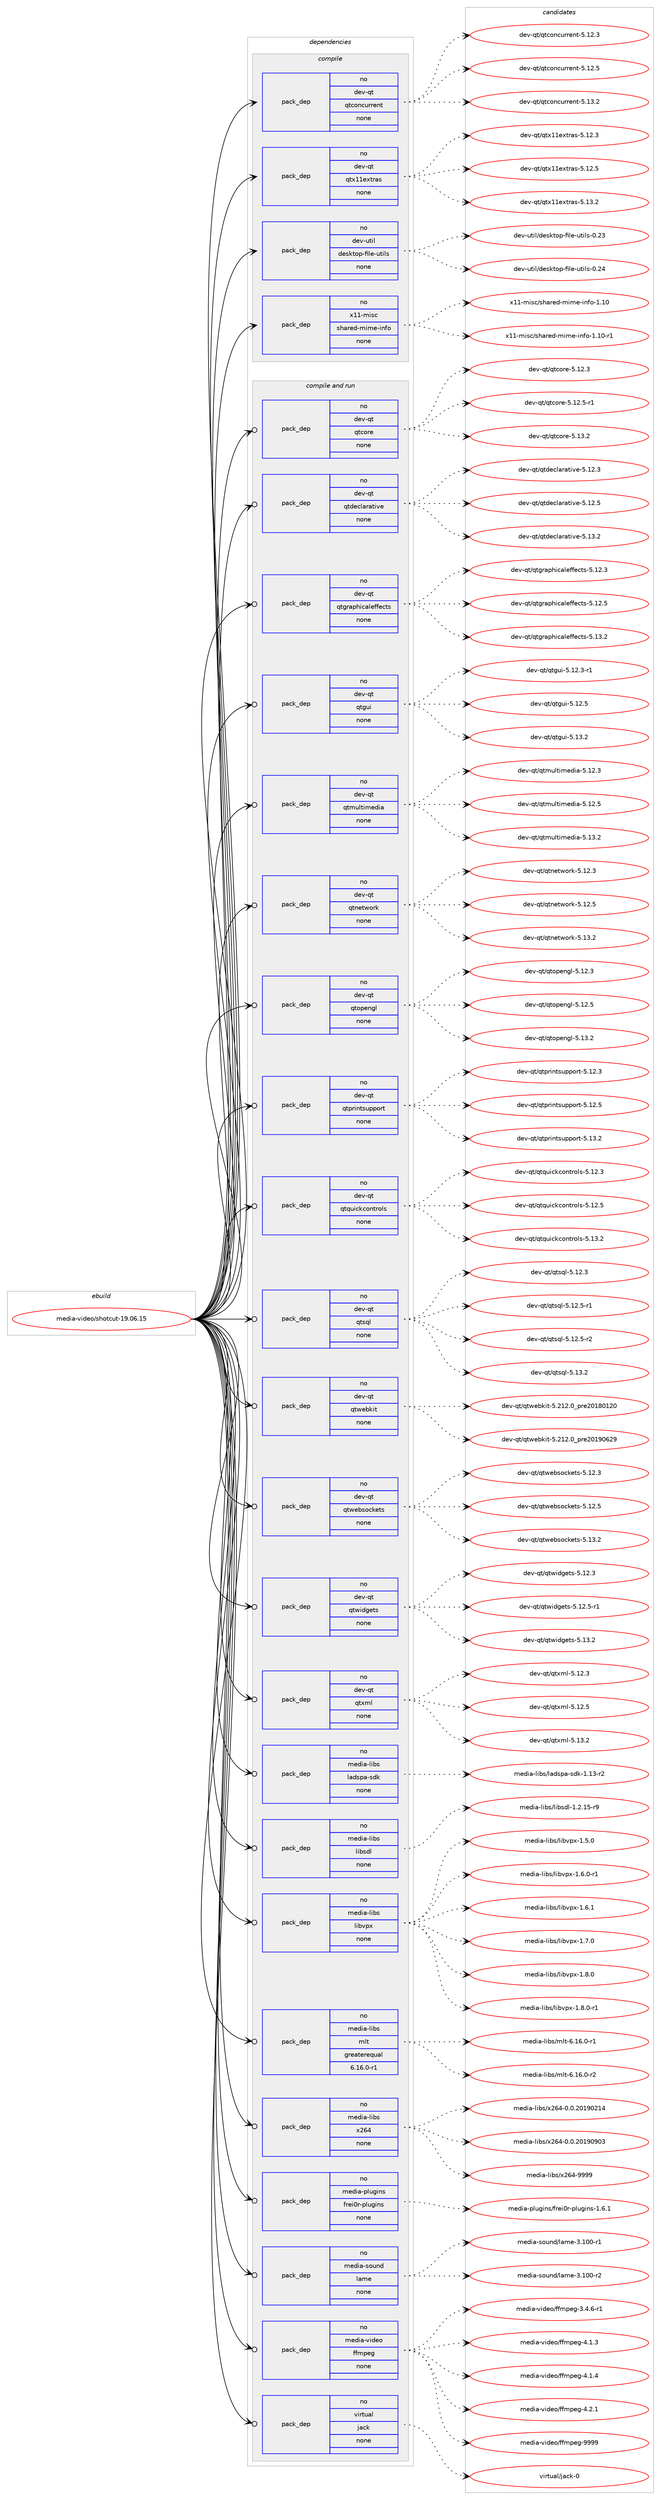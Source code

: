 digraph prolog {

# *************
# Graph options
# *************

newrank=true;
concentrate=true;
compound=true;
graph [rankdir=LR,fontname=Helvetica,fontsize=10,ranksep=1.5];#, ranksep=2.5, nodesep=0.2];
edge  [arrowhead=vee];
node  [fontname=Helvetica,fontsize=10];

# **********
# The ebuild
# **********

subgraph cluster_leftcol {
color=gray;
rank=same;
label=<<i>ebuild</i>>;
id [label="media-video/shotcut-19.06.15", color=red, width=4, href="../media-video/shotcut-19.06.15.svg"];
}

# ****************
# The dependencies
# ****************

subgraph cluster_midcol {
color=gray;
label=<<i>dependencies</i>>;
subgraph cluster_compile {
fillcolor="#eeeeee";
style=filled;
label=<<i>compile</i>>;
subgraph pack598779 {
dependency809949 [label=<<TABLE BORDER="0" CELLBORDER="1" CELLSPACING="0" CELLPADDING="4" WIDTH="220"><TR><TD ROWSPAN="6" CELLPADDING="30">pack_dep</TD></TR><TR><TD WIDTH="110">no</TD></TR><TR><TD>dev-qt</TD></TR><TR><TD>qtconcurrent</TD></TR><TR><TD>none</TD></TR><TR><TD></TD></TR></TABLE>>, shape=none, color=blue];
}
id:e -> dependency809949:w [weight=20,style="solid",arrowhead="vee"];
subgraph pack598780 {
dependency809950 [label=<<TABLE BORDER="0" CELLBORDER="1" CELLSPACING="0" CELLPADDING="4" WIDTH="220"><TR><TD ROWSPAN="6" CELLPADDING="30">pack_dep</TD></TR><TR><TD WIDTH="110">no</TD></TR><TR><TD>dev-qt</TD></TR><TR><TD>qtx11extras</TD></TR><TR><TD>none</TD></TR><TR><TD></TD></TR></TABLE>>, shape=none, color=blue];
}
id:e -> dependency809950:w [weight=20,style="solid",arrowhead="vee"];
subgraph pack598781 {
dependency809951 [label=<<TABLE BORDER="0" CELLBORDER="1" CELLSPACING="0" CELLPADDING="4" WIDTH="220"><TR><TD ROWSPAN="6" CELLPADDING="30">pack_dep</TD></TR><TR><TD WIDTH="110">no</TD></TR><TR><TD>dev-util</TD></TR><TR><TD>desktop-file-utils</TD></TR><TR><TD>none</TD></TR><TR><TD></TD></TR></TABLE>>, shape=none, color=blue];
}
id:e -> dependency809951:w [weight=20,style="solid",arrowhead="vee"];
subgraph pack598782 {
dependency809952 [label=<<TABLE BORDER="0" CELLBORDER="1" CELLSPACING="0" CELLPADDING="4" WIDTH="220"><TR><TD ROWSPAN="6" CELLPADDING="30">pack_dep</TD></TR><TR><TD WIDTH="110">no</TD></TR><TR><TD>x11-misc</TD></TR><TR><TD>shared-mime-info</TD></TR><TR><TD>none</TD></TR><TR><TD></TD></TR></TABLE>>, shape=none, color=blue];
}
id:e -> dependency809952:w [weight=20,style="solid",arrowhead="vee"];
}
subgraph cluster_compileandrun {
fillcolor="#eeeeee";
style=filled;
label=<<i>compile and run</i>>;
subgraph pack598783 {
dependency809953 [label=<<TABLE BORDER="0" CELLBORDER="1" CELLSPACING="0" CELLPADDING="4" WIDTH="220"><TR><TD ROWSPAN="6" CELLPADDING="30">pack_dep</TD></TR><TR><TD WIDTH="110">no</TD></TR><TR><TD>dev-qt</TD></TR><TR><TD>qtcore</TD></TR><TR><TD>none</TD></TR><TR><TD></TD></TR></TABLE>>, shape=none, color=blue];
}
id:e -> dependency809953:w [weight=20,style="solid",arrowhead="odotvee"];
subgraph pack598784 {
dependency809954 [label=<<TABLE BORDER="0" CELLBORDER="1" CELLSPACING="0" CELLPADDING="4" WIDTH="220"><TR><TD ROWSPAN="6" CELLPADDING="30">pack_dep</TD></TR><TR><TD WIDTH="110">no</TD></TR><TR><TD>dev-qt</TD></TR><TR><TD>qtdeclarative</TD></TR><TR><TD>none</TD></TR><TR><TD></TD></TR></TABLE>>, shape=none, color=blue];
}
id:e -> dependency809954:w [weight=20,style="solid",arrowhead="odotvee"];
subgraph pack598785 {
dependency809955 [label=<<TABLE BORDER="0" CELLBORDER="1" CELLSPACING="0" CELLPADDING="4" WIDTH="220"><TR><TD ROWSPAN="6" CELLPADDING="30">pack_dep</TD></TR><TR><TD WIDTH="110">no</TD></TR><TR><TD>dev-qt</TD></TR><TR><TD>qtgraphicaleffects</TD></TR><TR><TD>none</TD></TR><TR><TD></TD></TR></TABLE>>, shape=none, color=blue];
}
id:e -> dependency809955:w [weight=20,style="solid",arrowhead="odotvee"];
subgraph pack598786 {
dependency809956 [label=<<TABLE BORDER="0" CELLBORDER="1" CELLSPACING="0" CELLPADDING="4" WIDTH="220"><TR><TD ROWSPAN="6" CELLPADDING="30">pack_dep</TD></TR><TR><TD WIDTH="110">no</TD></TR><TR><TD>dev-qt</TD></TR><TR><TD>qtgui</TD></TR><TR><TD>none</TD></TR><TR><TD></TD></TR></TABLE>>, shape=none, color=blue];
}
id:e -> dependency809956:w [weight=20,style="solid",arrowhead="odotvee"];
subgraph pack598787 {
dependency809957 [label=<<TABLE BORDER="0" CELLBORDER="1" CELLSPACING="0" CELLPADDING="4" WIDTH="220"><TR><TD ROWSPAN="6" CELLPADDING="30">pack_dep</TD></TR><TR><TD WIDTH="110">no</TD></TR><TR><TD>dev-qt</TD></TR><TR><TD>qtmultimedia</TD></TR><TR><TD>none</TD></TR><TR><TD></TD></TR></TABLE>>, shape=none, color=blue];
}
id:e -> dependency809957:w [weight=20,style="solid",arrowhead="odotvee"];
subgraph pack598788 {
dependency809958 [label=<<TABLE BORDER="0" CELLBORDER="1" CELLSPACING="0" CELLPADDING="4" WIDTH="220"><TR><TD ROWSPAN="6" CELLPADDING="30">pack_dep</TD></TR><TR><TD WIDTH="110">no</TD></TR><TR><TD>dev-qt</TD></TR><TR><TD>qtnetwork</TD></TR><TR><TD>none</TD></TR><TR><TD></TD></TR></TABLE>>, shape=none, color=blue];
}
id:e -> dependency809958:w [weight=20,style="solid",arrowhead="odotvee"];
subgraph pack598789 {
dependency809959 [label=<<TABLE BORDER="0" CELLBORDER="1" CELLSPACING="0" CELLPADDING="4" WIDTH="220"><TR><TD ROWSPAN="6" CELLPADDING="30">pack_dep</TD></TR><TR><TD WIDTH="110">no</TD></TR><TR><TD>dev-qt</TD></TR><TR><TD>qtopengl</TD></TR><TR><TD>none</TD></TR><TR><TD></TD></TR></TABLE>>, shape=none, color=blue];
}
id:e -> dependency809959:w [weight=20,style="solid",arrowhead="odotvee"];
subgraph pack598790 {
dependency809960 [label=<<TABLE BORDER="0" CELLBORDER="1" CELLSPACING="0" CELLPADDING="4" WIDTH="220"><TR><TD ROWSPAN="6" CELLPADDING="30">pack_dep</TD></TR><TR><TD WIDTH="110">no</TD></TR><TR><TD>dev-qt</TD></TR><TR><TD>qtprintsupport</TD></TR><TR><TD>none</TD></TR><TR><TD></TD></TR></TABLE>>, shape=none, color=blue];
}
id:e -> dependency809960:w [weight=20,style="solid",arrowhead="odotvee"];
subgraph pack598791 {
dependency809961 [label=<<TABLE BORDER="0" CELLBORDER="1" CELLSPACING="0" CELLPADDING="4" WIDTH="220"><TR><TD ROWSPAN="6" CELLPADDING="30">pack_dep</TD></TR><TR><TD WIDTH="110">no</TD></TR><TR><TD>dev-qt</TD></TR><TR><TD>qtquickcontrols</TD></TR><TR><TD>none</TD></TR><TR><TD></TD></TR></TABLE>>, shape=none, color=blue];
}
id:e -> dependency809961:w [weight=20,style="solid",arrowhead="odotvee"];
subgraph pack598792 {
dependency809962 [label=<<TABLE BORDER="0" CELLBORDER="1" CELLSPACING="0" CELLPADDING="4" WIDTH="220"><TR><TD ROWSPAN="6" CELLPADDING="30">pack_dep</TD></TR><TR><TD WIDTH="110">no</TD></TR><TR><TD>dev-qt</TD></TR><TR><TD>qtsql</TD></TR><TR><TD>none</TD></TR><TR><TD></TD></TR></TABLE>>, shape=none, color=blue];
}
id:e -> dependency809962:w [weight=20,style="solid",arrowhead="odotvee"];
subgraph pack598793 {
dependency809963 [label=<<TABLE BORDER="0" CELLBORDER="1" CELLSPACING="0" CELLPADDING="4" WIDTH="220"><TR><TD ROWSPAN="6" CELLPADDING="30">pack_dep</TD></TR><TR><TD WIDTH="110">no</TD></TR><TR><TD>dev-qt</TD></TR><TR><TD>qtwebkit</TD></TR><TR><TD>none</TD></TR><TR><TD></TD></TR></TABLE>>, shape=none, color=blue];
}
id:e -> dependency809963:w [weight=20,style="solid",arrowhead="odotvee"];
subgraph pack598794 {
dependency809964 [label=<<TABLE BORDER="0" CELLBORDER="1" CELLSPACING="0" CELLPADDING="4" WIDTH="220"><TR><TD ROWSPAN="6" CELLPADDING="30">pack_dep</TD></TR><TR><TD WIDTH="110">no</TD></TR><TR><TD>dev-qt</TD></TR><TR><TD>qtwebsockets</TD></TR><TR><TD>none</TD></TR><TR><TD></TD></TR></TABLE>>, shape=none, color=blue];
}
id:e -> dependency809964:w [weight=20,style="solid",arrowhead="odotvee"];
subgraph pack598795 {
dependency809965 [label=<<TABLE BORDER="0" CELLBORDER="1" CELLSPACING="0" CELLPADDING="4" WIDTH="220"><TR><TD ROWSPAN="6" CELLPADDING="30">pack_dep</TD></TR><TR><TD WIDTH="110">no</TD></TR><TR><TD>dev-qt</TD></TR><TR><TD>qtwidgets</TD></TR><TR><TD>none</TD></TR><TR><TD></TD></TR></TABLE>>, shape=none, color=blue];
}
id:e -> dependency809965:w [weight=20,style="solid",arrowhead="odotvee"];
subgraph pack598796 {
dependency809966 [label=<<TABLE BORDER="0" CELLBORDER="1" CELLSPACING="0" CELLPADDING="4" WIDTH="220"><TR><TD ROWSPAN="6" CELLPADDING="30">pack_dep</TD></TR><TR><TD WIDTH="110">no</TD></TR><TR><TD>dev-qt</TD></TR><TR><TD>qtxml</TD></TR><TR><TD>none</TD></TR><TR><TD></TD></TR></TABLE>>, shape=none, color=blue];
}
id:e -> dependency809966:w [weight=20,style="solid",arrowhead="odotvee"];
subgraph pack598797 {
dependency809967 [label=<<TABLE BORDER="0" CELLBORDER="1" CELLSPACING="0" CELLPADDING="4" WIDTH="220"><TR><TD ROWSPAN="6" CELLPADDING="30">pack_dep</TD></TR><TR><TD WIDTH="110">no</TD></TR><TR><TD>media-libs</TD></TR><TR><TD>ladspa-sdk</TD></TR><TR><TD>none</TD></TR><TR><TD></TD></TR></TABLE>>, shape=none, color=blue];
}
id:e -> dependency809967:w [weight=20,style="solid",arrowhead="odotvee"];
subgraph pack598798 {
dependency809968 [label=<<TABLE BORDER="0" CELLBORDER="1" CELLSPACING="0" CELLPADDING="4" WIDTH="220"><TR><TD ROWSPAN="6" CELLPADDING="30">pack_dep</TD></TR><TR><TD WIDTH="110">no</TD></TR><TR><TD>media-libs</TD></TR><TR><TD>libsdl</TD></TR><TR><TD>none</TD></TR><TR><TD></TD></TR></TABLE>>, shape=none, color=blue];
}
id:e -> dependency809968:w [weight=20,style="solid",arrowhead="odotvee"];
subgraph pack598799 {
dependency809969 [label=<<TABLE BORDER="0" CELLBORDER="1" CELLSPACING="0" CELLPADDING="4" WIDTH="220"><TR><TD ROWSPAN="6" CELLPADDING="30">pack_dep</TD></TR><TR><TD WIDTH="110">no</TD></TR><TR><TD>media-libs</TD></TR><TR><TD>libvpx</TD></TR><TR><TD>none</TD></TR><TR><TD></TD></TR></TABLE>>, shape=none, color=blue];
}
id:e -> dependency809969:w [weight=20,style="solid",arrowhead="odotvee"];
subgraph pack598800 {
dependency809970 [label=<<TABLE BORDER="0" CELLBORDER="1" CELLSPACING="0" CELLPADDING="4" WIDTH="220"><TR><TD ROWSPAN="6" CELLPADDING="30">pack_dep</TD></TR><TR><TD WIDTH="110">no</TD></TR><TR><TD>media-libs</TD></TR><TR><TD>mlt</TD></TR><TR><TD>greaterequal</TD></TR><TR><TD>6.16.0-r1</TD></TR></TABLE>>, shape=none, color=blue];
}
id:e -> dependency809970:w [weight=20,style="solid",arrowhead="odotvee"];
subgraph pack598801 {
dependency809971 [label=<<TABLE BORDER="0" CELLBORDER="1" CELLSPACING="0" CELLPADDING="4" WIDTH="220"><TR><TD ROWSPAN="6" CELLPADDING="30">pack_dep</TD></TR><TR><TD WIDTH="110">no</TD></TR><TR><TD>media-libs</TD></TR><TR><TD>x264</TD></TR><TR><TD>none</TD></TR><TR><TD></TD></TR></TABLE>>, shape=none, color=blue];
}
id:e -> dependency809971:w [weight=20,style="solid",arrowhead="odotvee"];
subgraph pack598802 {
dependency809972 [label=<<TABLE BORDER="0" CELLBORDER="1" CELLSPACING="0" CELLPADDING="4" WIDTH="220"><TR><TD ROWSPAN="6" CELLPADDING="30">pack_dep</TD></TR><TR><TD WIDTH="110">no</TD></TR><TR><TD>media-plugins</TD></TR><TR><TD>frei0r-plugins</TD></TR><TR><TD>none</TD></TR><TR><TD></TD></TR></TABLE>>, shape=none, color=blue];
}
id:e -> dependency809972:w [weight=20,style="solid",arrowhead="odotvee"];
subgraph pack598803 {
dependency809973 [label=<<TABLE BORDER="0" CELLBORDER="1" CELLSPACING="0" CELLPADDING="4" WIDTH="220"><TR><TD ROWSPAN="6" CELLPADDING="30">pack_dep</TD></TR><TR><TD WIDTH="110">no</TD></TR><TR><TD>media-sound</TD></TR><TR><TD>lame</TD></TR><TR><TD>none</TD></TR><TR><TD></TD></TR></TABLE>>, shape=none, color=blue];
}
id:e -> dependency809973:w [weight=20,style="solid",arrowhead="odotvee"];
subgraph pack598804 {
dependency809974 [label=<<TABLE BORDER="0" CELLBORDER="1" CELLSPACING="0" CELLPADDING="4" WIDTH="220"><TR><TD ROWSPAN="6" CELLPADDING="30">pack_dep</TD></TR><TR><TD WIDTH="110">no</TD></TR><TR><TD>media-video</TD></TR><TR><TD>ffmpeg</TD></TR><TR><TD>none</TD></TR><TR><TD></TD></TR></TABLE>>, shape=none, color=blue];
}
id:e -> dependency809974:w [weight=20,style="solid",arrowhead="odotvee"];
subgraph pack598805 {
dependency809975 [label=<<TABLE BORDER="0" CELLBORDER="1" CELLSPACING="0" CELLPADDING="4" WIDTH="220"><TR><TD ROWSPAN="6" CELLPADDING="30">pack_dep</TD></TR><TR><TD WIDTH="110">no</TD></TR><TR><TD>virtual</TD></TR><TR><TD>jack</TD></TR><TR><TD>none</TD></TR><TR><TD></TD></TR></TABLE>>, shape=none, color=blue];
}
id:e -> dependency809975:w [weight=20,style="solid",arrowhead="odotvee"];
}
subgraph cluster_run {
fillcolor="#eeeeee";
style=filled;
label=<<i>run</i>>;
}
}

# **************
# The candidates
# **************

subgraph cluster_choices {
rank=same;
color=gray;
label=<<i>candidates</i>>;

subgraph choice598779 {
color=black;
nodesep=1;
choice1001011184511311647113116991111109911711411410111011645534649504651 [label="dev-qt/qtconcurrent-5.12.3", color=red, width=4,href="../dev-qt/qtconcurrent-5.12.3.svg"];
choice1001011184511311647113116991111109911711411410111011645534649504653 [label="dev-qt/qtconcurrent-5.12.5", color=red, width=4,href="../dev-qt/qtconcurrent-5.12.5.svg"];
choice1001011184511311647113116991111109911711411410111011645534649514650 [label="dev-qt/qtconcurrent-5.13.2", color=red, width=4,href="../dev-qt/qtconcurrent-5.13.2.svg"];
dependency809949:e -> choice1001011184511311647113116991111109911711411410111011645534649504651:w [style=dotted,weight="100"];
dependency809949:e -> choice1001011184511311647113116991111109911711411410111011645534649504653:w [style=dotted,weight="100"];
dependency809949:e -> choice1001011184511311647113116991111109911711411410111011645534649514650:w [style=dotted,weight="100"];
}
subgraph choice598780 {
color=black;
nodesep=1;
choice100101118451131164711311612049491011201161149711545534649504651 [label="dev-qt/qtx11extras-5.12.3", color=red, width=4,href="../dev-qt/qtx11extras-5.12.3.svg"];
choice100101118451131164711311612049491011201161149711545534649504653 [label="dev-qt/qtx11extras-5.12.5", color=red, width=4,href="../dev-qt/qtx11extras-5.12.5.svg"];
choice100101118451131164711311612049491011201161149711545534649514650 [label="dev-qt/qtx11extras-5.13.2", color=red, width=4,href="../dev-qt/qtx11extras-5.13.2.svg"];
dependency809950:e -> choice100101118451131164711311612049491011201161149711545534649504651:w [style=dotted,weight="100"];
dependency809950:e -> choice100101118451131164711311612049491011201161149711545534649504653:w [style=dotted,weight="100"];
dependency809950:e -> choice100101118451131164711311612049491011201161149711545534649514650:w [style=dotted,weight="100"];
}
subgraph choice598781 {
color=black;
nodesep=1;
choice100101118451171161051084710010111510711611111245102105108101451171161051081154548465051 [label="dev-util/desktop-file-utils-0.23", color=red, width=4,href="../dev-util/desktop-file-utils-0.23.svg"];
choice100101118451171161051084710010111510711611111245102105108101451171161051081154548465052 [label="dev-util/desktop-file-utils-0.24", color=red, width=4,href="../dev-util/desktop-file-utils-0.24.svg"];
dependency809951:e -> choice100101118451171161051084710010111510711611111245102105108101451171161051081154548465051:w [style=dotted,weight="100"];
dependency809951:e -> choice100101118451171161051084710010111510711611111245102105108101451171161051081154548465052:w [style=dotted,weight="100"];
}
subgraph choice598782 {
color=black;
nodesep=1;
choice12049494510910511599471151049711410110045109105109101451051101021114549464948 [label="x11-misc/shared-mime-info-1.10", color=red, width=4,href="../x11-misc/shared-mime-info-1.10.svg"];
choice120494945109105115994711510497114101100451091051091014510511010211145494649484511449 [label="x11-misc/shared-mime-info-1.10-r1", color=red, width=4,href="../x11-misc/shared-mime-info-1.10-r1.svg"];
dependency809952:e -> choice12049494510910511599471151049711410110045109105109101451051101021114549464948:w [style=dotted,weight="100"];
dependency809952:e -> choice120494945109105115994711510497114101100451091051091014510511010211145494649484511449:w [style=dotted,weight="100"];
}
subgraph choice598783 {
color=black;
nodesep=1;
choice10010111845113116471131169911111410145534649504651 [label="dev-qt/qtcore-5.12.3", color=red, width=4,href="../dev-qt/qtcore-5.12.3.svg"];
choice100101118451131164711311699111114101455346495046534511449 [label="dev-qt/qtcore-5.12.5-r1", color=red, width=4,href="../dev-qt/qtcore-5.12.5-r1.svg"];
choice10010111845113116471131169911111410145534649514650 [label="dev-qt/qtcore-5.13.2", color=red, width=4,href="../dev-qt/qtcore-5.13.2.svg"];
dependency809953:e -> choice10010111845113116471131169911111410145534649504651:w [style=dotted,weight="100"];
dependency809953:e -> choice100101118451131164711311699111114101455346495046534511449:w [style=dotted,weight="100"];
dependency809953:e -> choice10010111845113116471131169911111410145534649514650:w [style=dotted,weight="100"];
}
subgraph choice598784 {
color=black;
nodesep=1;
choice100101118451131164711311610010199108971149711610511810145534649504651 [label="dev-qt/qtdeclarative-5.12.3", color=red, width=4,href="../dev-qt/qtdeclarative-5.12.3.svg"];
choice100101118451131164711311610010199108971149711610511810145534649504653 [label="dev-qt/qtdeclarative-5.12.5", color=red, width=4,href="../dev-qt/qtdeclarative-5.12.5.svg"];
choice100101118451131164711311610010199108971149711610511810145534649514650 [label="dev-qt/qtdeclarative-5.13.2", color=red, width=4,href="../dev-qt/qtdeclarative-5.13.2.svg"];
dependency809954:e -> choice100101118451131164711311610010199108971149711610511810145534649504651:w [style=dotted,weight="100"];
dependency809954:e -> choice100101118451131164711311610010199108971149711610511810145534649504653:w [style=dotted,weight="100"];
dependency809954:e -> choice100101118451131164711311610010199108971149711610511810145534649514650:w [style=dotted,weight="100"];
}
subgraph choice598785 {
color=black;
nodesep=1;
choice10010111845113116471131161031149711210410599971081011021021019911611545534649504651 [label="dev-qt/qtgraphicaleffects-5.12.3", color=red, width=4,href="../dev-qt/qtgraphicaleffects-5.12.3.svg"];
choice10010111845113116471131161031149711210410599971081011021021019911611545534649504653 [label="dev-qt/qtgraphicaleffects-5.12.5", color=red, width=4,href="../dev-qt/qtgraphicaleffects-5.12.5.svg"];
choice10010111845113116471131161031149711210410599971081011021021019911611545534649514650 [label="dev-qt/qtgraphicaleffects-5.13.2", color=red, width=4,href="../dev-qt/qtgraphicaleffects-5.13.2.svg"];
dependency809955:e -> choice10010111845113116471131161031149711210410599971081011021021019911611545534649504651:w [style=dotted,weight="100"];
dependency809955:e -> choice10010111845113116471131161031149711210410599971081011021021019911611545534649504653:w [style=dotted,weight="100"];
dependency809955:e -> choice10010111845113116471131161031149711210410599971081011021021019911611545534649514650:w [style=dotted,weight="100"];
}
subgraph choice598786 {
color=black;
nodesep=1;
choice1001011184511311647113116103117105455346495046514511449 [label="dev-qt/qtgui-5.12.3-r1", color=red, width=4,href="../dev-qt/qtgui-5.12.3-r1.svg"];
choice100101118451131164711311610311710545534649504653 [label="dev-qt/qtgui-5.12.5", color=red, width=4,href="../dev-qt/qtgui-5.12.5.svg"];
choice100101118451131164711311610311710545534649514650 [label="dev-qt/qtgui-5.13.2", color=red, width=4,href="../dev-qt/qtgui-5.13.2.svg"];
dependency809956:e -> choice1001011184511311647113116103117105455346495046514511449:w [style=dotted,weight="100"];
dependency809956:e -> choice100101118451131164711311610311710545534649504653:w [style=dotted,weight="100"];
dependency809956:e -> choice100101118451131164711311610311710545534649514650:w [style=dotted,weight="100"];
}
subgraph choice598787 {
color=black;
nodesep=1;
choice10010111845113116471131161091171081161051091011001059745534649504651 [label="dev-qt/qtmultimedia-5.12.3", color=red, width=4,href="../dev-qt/qtmultimedia-5.12.3.svg"];
choice10010111845113116471131161091171081161051091011001059745534649504653 [label="dev-qt/qtmultimedia-5.12.5", color=red, width=4,href="../dev-qt/qtmultimedia-5.12.5.svg"];
choice10010111845113116471131161091171081161051091011001059745534649514650 [label="dev-qt/qtmultimedia-5.13.2", color=red, width=4,href="../dev-qt/qtmultimedia-5.13.2.svg"];
dependency809957:e -> choice10010111845113116471131161091171081161051091011001059745534649504651:w [style=dotted,weight="100"];
dependency809957:e -> choice10010111845113116471131161091171081161051091011001059745534649504653:w [style=dotted,weight="100"];
dependency809957:e -> choice10010111845113116471131161091171081161051091011001059745534649514650:w [style=dotted,weight="100"];
}
subgraph choice598788 {
color=black;
nodesep=1;
choice100101118451131164711311611010111611911111410745534649504651 [label="dev-qt/qtnetwork-5.12.3", color=red, width=4,href="../dev-qt/qtnetwork-5.12.3.svg"];
choice100101118451131164711311611010111611911111410745534649504653 [label="dev-qt/qtnetwork-5.12.5", color=red, width=4,href="../dev-qt/qtnetwork-5.12.5.svg"];
choice100101118451131164711311611010111611911111410745534649514650 [label="dev-qt/qtnetwork-5.13.2", color=red, width=4,href="../dev-qt/qtnetwork-5.13.2.svg"];
dependency809958:e -> choice100101118451131164711311611010111611911111410745534649504651:w [style=dotted,weight="100"];
dependency809958:e -> choice100101118451131164711311611010111611911111410745534649504653:w [style=dotted,weight="100"];
dependency809958:e -> choice100101118451131164711311611010111611911111410745534649514650:w [style=dotted,weight="100"];
}
subgraph choice598789 {
color=black;
nodesep=1;
choice100101118451131164711311611111210111010310845534649504651 [label="dev-qt/qtopengl-5.12.3", color=red, width=4,href="../dev-qt/qtopengl-5.12.3.svg"];
choice100101118451131164711311611111210111010310845534649504653 [label="dev-qt/qtopengl-5.12.5", color=red, width=4,href="../dev-qt/qtopengl-5.12.5.svg"];
choice100101118451131164711311611111210111010310845534649514650 [label="dev-qt/qtopengl-5.13.2", color=red, width=4,href="../dev-qt/qtopengl-5.13.2.svg"];
dependency809959:e -> choice100101118451131164711311611111210111010310845534649504651:w [style=dotted,weight="100"];
dependency809959:e -> choice100101118451131164711311611111210111010310845534649504653:w [style=dotted,weight="100"];
dependency809959:e -> choice100101118451131164711311611111210111010310845534649514650:w [style=dotted,weight="100"];
}
subgraph choice598790 {
color=black;
nodesep=1;
choice100101118451131164711311611211410511011611511711211211111411645534649504651 [label="dev-qt/qtprintsupport-5.12.3", color=red, width=4,href="../dev-qt/qtprintsupport-5.12.3.svg"];
choice100101118451131164711311611211410511011611511711211211111411645534649504653 [label="dev-qt/qtprintsupport-5.12.5", color=red, width=4,href="../dev-qt/qtprintsupport-5.12.5.svg"];
choice100101118451131164711311611211410511011611511711211211111411645534649514650 [label="dev-qt/qtprintsupport-5.13.2", color=red, width=4,href="../dev-qt/qtprintsupport-5.13.2.svg"];
dependency809960:e -> choice100101118451131164711311611211410511011611511711211211111411645534649504651:w [style=dotted,weight="100"];
dependency809960:e -> choice100101118451131164711311611211410511011611511711211211111411645534649504653:w [style=dotted,weight="100"];
dependency809960:e -> choice100101118451131164711311611211410511011611511711211211111411645534649514650:w [style=dotted,weight="100"];
}
subgraph choice598791 {
color=black;
nodesep=1;
choice1001011184511311647113116113117105991079911111011611411110811545534649504651 [label="dev-qt/qtquickcontrols-5.12.3", color=red, width=4,href="../dev-qt/qtquickcontrols-5.12.3.svg"];
choice1001011184511311647113116113117105991079911111011611411110811545534649504653 [label="dev-qt/qtquickcontrols-5.12.5", color=red, width=4,href="../dev-qt/qtquickcontrols-5.12.5.svg"];
choice1001011184511311647113116113117105991079911111011611411110811545534649514650 [label="dev-qt/qtquickcontrols-5.13.2", color=red, width=4,href="../dev-qt/qtquickcontrols-5.13.2.svg"];
dependency809961:e -> choice1001011184511311647113116113117105991079911111011611411110811545534649504651:w [style=dotted,weight="100"];
dependency809961:e -> choice1001011184511311647113116113117105991079911111011611411110811545534649504653:w [style=dotted,weight="100"];
dependency809961:e -> choice1001011184511311647113116113117105991079911111011611411110811545534649514650:w [style=dotted,weight="100"];
}
subgraph choice598792 {
color=black;
nodesep=1;
choice100101118451131164711311611511310845534649504651 [label="dev-qt/qtsql-5.12.3", color=red, width=4,href="../dev-qt/qtsql-5.12.3.svg"];
choice1001011184511311647113116115113108455346495046534511449 [label="dev-qt/qtsql-5.12.5-r1", color=red, width=4,href="../dev-qt/qtsql-5.12.5-r1.svg"];
choice1001011184511311647113116115113108455346495046534511450 [label="dev-qt/qtsql-5.12.5-r2", color=red, width=4,href="../dev-qt/qtsql-5.12.5-r2.svg"];
choice100101118451131164711311611511310845534649514650 [label="dev-qt/qtsql-5.13.2", color=red, width=4,href="../dev-qt/qtsql-5.13.2.svg"];
dependency809962:e -> choice100101118451131164711311611511310845534649504651:w [style=dotted,weight="100"];
dependency809962:e -> choice1001011184511311647113116115113108455346495046534511449:w [style=dotted,weight="100"];
dependency809962:e -> choice1001011184511311647113116115113108455346495046534511450:w [style=dotted,weight="100"];
dependency809962:e -> choice100101118451131164711311611511310845534649514650:w [style=dotted,weight="100"];
}
subgraph choice598793 {
color=black;
nodesep=1;
choice1001011184511311647113116119101981071051164553465049504648951121141015048495648495048 [label="dev-qt/qtwebkit-5.212.0_pre20180120", color=red, width=4,href="../dev-qt/qtwebkit-5.212.0_pre20180120.svg"];
choice1001011184511311647113116119101981071051164553465049504648951121141015048495748545057 [label="dev-qt/qtwebkit-5.212.0_pre20190629", color=red, width=4,href="../dev-qt/qtwebkit-5.212.0_pre20190629.svg"];
dependency809963:e -> choice1001011184511311647113116119101981071051164553465049504648951121141015048495648495048:w [style=dotted,weight="100"];
dependency809963:e -> choice1001011184511311647113116119101981071051164553465049504648951121141015048495748545057:w [style=dotted,weight="100"];
}
subgraph choice598794 {
color=black;
nodesep=1;
choice1001011184511311647113116119101981151119910710111611545534649504651 [label="dev-qt/qtwebsockets-5.12.3", color=red, width=4,href="../dev-qt/qtwebsockets-5.12.3.svg"];
choice1001011184511311647113116119101981151119910710111611545534649504653 [label="dev-qt/qtwebsockets-5.12.5", color=red, width=4,href="../dev-qt/qtwebsockets-5.12.5.svg"];
choice1001011184511311647113116119101981151119910710111611545534649514650 [label="dev-qt/qtwebsockets-5.13.2", color=red, width=4,href="../dev-qt/qtwebsockets-5.13.2.svg"];
dependency809964:e -> choice1001011184511311647113116119101981151119910710111611545534649504651:w [style=dotted,weight="100"];
dependency809964:e -> choice1001011184511311647113116119101981151119910710111611545534649504653:w [style=dotted,weight="100"];
dependency809964:e -> choice1001011184511311647113116119101981151119910710111611545534649514650:w [style=dotted,weight="100"];
}
subgraph choice598795 {
color=black;
nodesep=1;
choice100101118451131164711311611910510010310111611545534649504651 [label="dev-qt/qtwidgets-5.12.3", color=red, width=4,href="../dev-qt/qtwidgets-5.12.3.svg"];
choice1001011184511311647113116119105100103101116115455346495046534511449 [label="dev-qt/qtwidgets-5.12.5-r1", color=red, width=4,href="../dev-qt/qtwidgets-5.12.5-r1.svg"];
choice100101118451131164711311611910510010310111611545534649514650 [label="dev-qt/qtwidgets-5.13.2", color=red, width=4,href="../dev-qt/qtwidgets-5.13.2.svg"];
dependency809965:e -> choice100101118451131164711311611910510010310111611545534649504651:w [style=dotted,weight="100"];
dependency809965:e -> choice1001011184511311647113116119105100103101116115455346495046534511449:w [style=dotted,weight="100"];
dependency809965:e -> choice100101118451131164711311611910510010310111611545534649514650:w [style=dotted,weight="100"];
}
subgraph choice598796 {
color=black;
nodesep=1;
choice100101118451131164711311612010910845534649504651 [label="dev-qt/qtxml-5.12.3", color=red, width=4,href="../dev-qt/qtxml-5.12.3.svg"];
choice100101118451131164711311612010910845534649504653 [label="dev-qt/qtxml-5.12.5", color=red, width=4,href="../dev-qt/qtxml-5.12.5.svg"];
choice100101118451131164711311612010910845534649514650 [label="dev-qt/qtxml-5.13.2", color=red, width=4,href="../dev-qt/qtxml-5.13.2.svg"];
dependency809966:e -> choice100101118451131164711311612010910845534649504651:w [style=dotted,weight="100"];
dependency809966:e -> choice100101118451131164711311612010910845534649504653:w [style=dotted,weight="100"];
dependency809966:e -> choice100101118451131164711311612010910845534649514650:w [style=dotted,weight="100"];
}
subgraph choice598797 {
color=black;
nodesep=1;
choice1091011001059745108105981154710897100115112974511510010745494649514511450 [label="media-libs/ladspa-sdk-1.13-r2", color=red, width=4,href="../media-libs/ladspa-sdk-1.13-r2.svg"];
dependency809967:e -> choice1091011001059745108105981154710897100115112974511510010745494649514511450:w [style=dotted,weight="100"];
}
subgraph choice598798 {
color=black;
nodesep=1;
choice1091011001059745108105981154710810598115100108454946504649534511457 [label="media-libs/libsdl-1.2.15-r9", color=red, width=4,href="../media-libs/libsdl-1.2.15-r9.svg"];
dependency809968:e -> choice1091011001059745108105981154710810598115100108454946504649534511457:w [style=dotted,weight="100"];
}
subgraph choice598799 {
color=black;
nodesep=1;
choice1091011001059745108105981154710810598118112120454946534648 [label="media-libs/libvpx-1.5.0", color=red, width=4,href="../media-libs/libvpx-1.5.0.svg"];
choice10910110010597451081059811547108105981181121204549465446484511449 [label="media-libs/libvpx-1.6.0-r1", color=red, width=4,href="../media-libs/libvpx-1.6.0-r1.svg"];
choice1091011001059745108105981154710810598118112120454946544649 [label="media-libs/libvpx-1.6.1", color=red, width=4,href="../media-libs/libvpx-1.6.1.svg"];
choice1091011001059745108105981154710810598118112120454946554648 [label="media-libs/libvpx-1.7.0", color=red, width=4,href="../media-libs/libvpx-1.7.0.svg"];
choice1091011001059745108105981154710810598118112120454946564648 [label="media-libs/libvpx-1.8.0", color=red, width=4,href="../media-libs/libvpx-1.8.0.svg"];
choice10910110010597451081059811547108105981181121204549465646484511449 [label="media-libs/libvpx-1.8.0-r1", color=red, width=4,href="../media-libs/libvpx-1.8.0-r1.svg"];
dependency809969:e -> choice1091011001059745108105981154710810598118112120454946534648:w [style=dotted,weight="100"];
dependency809969:e -> choice10910110010597451081059811547108105981181121204549465446484511449:w [style=dotted,weight="100"];
dependency809969:e -> choice1091011001059745108105981154710810598118112120454946544649:w [style=dotted,weight="100"];
dependency809969:e -> choice1091011001059745108105981154710810598118112120454946554648:w [style=dotted,weight="100"];
dependency809969:e -> choice1091011001059745108105981154710810598118112120454946564648:w [style=dotted,weight="100"];
dependency809969:e -> choice10910110010597451081059811547108105981181121204549465646484511449:w [style=dotted,weight="100"];
}
subgraph choice598800 {
color=black;
nodesep=1;
choice10910110010597451081059811547109108116455446495446484511449 [label="media-libs/mlt-6.16.0-r1", color=red, width=4,href="../media-libs/mlt-6.16.0-r1.svg"];
choice10910110010597451081059811547109108116455446495446484511450 [label="media-libs/mlt-6.16.0-r2", color=red, width=4,href="../media-libs/mlt-6.16.0-r2.svg"];
dependency809970:e -> choice10910110010597451081059811547109108116455446495446484511449:w [style=dotted,weight="100"];
dependency809970:e -> choice10910110010597451081059811547109108116455446495446484511450:w [style=dotted,weight="100"];
}
subgraph choice598801 {
color=black;
nodesep=1;
choice1091011001059745108105981154712050545245484648465048495748504952 [label="media-libs/x264-0.0.20190214", color=red, width=4,href="../media-libs/x264-0.0.20190214.svg"];
choice1091011001059745108105981154712050545245484648465048495748574851 [label="media-libs/x264-0.0.20190903", color=red, width=4,href="../media-libs/x264-0.0.20190903.svg"];
choice109101100105974510810598115471205054524557575757 [label="media-libs/x264-9999", color=red, width=4,href="../media-libs/x264-9999.svg"];
dependency809971:e -> choice1091011001059745108105981154712050545245484648465048495748504952:w [style=dotted,weight="100"];
dependency809971:e -> choice1091011001059745108105981154712050545245484648465048495748574851:w [style=dotted,weight="100"];
dependency809971:e -> choice109101100105974510810598115471205054524557575757:w [style=dotted,weight="100"];
}
subgraph choice598802 {
color=black;
nodesep=1;
choice1091011001059745112108117103105110115471021141011054811445112108117103105110115454946544649 [label="media-plugins/frei0r-plugins-1.6.1", color=red, width=4,href="../media-plugins/frei0r-plugins-1.6.1.svg"];
dependency809972:e -> choice1091011001059745112108117103105110115471021141011054811445112108117103105110115454946544649:w [style=dotted,weight="100"];
}
subgraph choice598803 {
color=black;
nodesep=1;
choice109101100105974511511111711010047108971091014551464948484511449 [label="media-sound/lame-3.100-r1", color=red, width=4,href="../media-sound/lame-3.100-r1.svg"];
choice109101100105974511511111711010047108971091014551464948484511450 [label="media-sound/lame-3.100-r2", color=red, width=4,href="../media-sound/lame-3.100-r2.svg"];
dependency809973:e -> choice109101100105974511511111711010047108971091014551464948484511449:w [style=dotted,weight="100"];
dependency809973:e -> choice109101100105974511511111711010047108971091014551464948484511450:w [style=dotted,weight="100"];
}
subgraph choice598804 {
color=black;
nodesep=1;
choice1091011001059745118105100101111471021021091121011034551465246544511449 [label="media-video/ffmpeg-3.4.6-r1", color=red, width=4,href="../media-video/ffmpeg-3.4.6-r1.svg"];
choice109101100105974511810510010111147102102109112101103455246494651 [label="media-video/ffmpeg-4.1.3", color=red, width=4,href="../media-video/ffmpeg-4.1.3.svg"];
choice109101100105974511810510010111147102102109112101103455246494652 [label="media-video/ffmpeg-4.1.4", color=red, width=4,href="../media-video/ffmpeg-4.1.4.svg"];
choice109101100105974511810510010111147102102109112101103455246504649 [label="media-video/ffmpeg-4.2.1", color=red, width=4,href="../media-video/ffmpeg-4.2.1.svg"];
choice1091011001059745118105100101111471021021091121011034557575757 [label="media-video/ffmpeg-9999", color=red, width=4,href="../media-video/ffmpeg-9999.svg"];
dependency809974:e -> choice1091011001059745118105100101111471021021091121011034551465246544511449:w [style=dotted,weight="100"];
dependency809974:e -> choice109101100105974511810510010111147102102109112101103455246494651:w [style=dotted,weight="100"];
dependency809974:e -> choice109101100105974511810510010111147102102109112101103455246494652:w [style=dotted,weight="100"];
dependency809974:e -> choice109101100105974511810510010111147102102109112101103455246504649:w [style=dotted,weight="100"];
dependency809974:e -> choice1091011001059745118105100101111471021021091121011034557575757:w [style=dotted,weight="100"];
}
subgraph choice598805 {
color=black;
nodesep=1;
choice118105114116117971084710697991074548 [label="virtual/jack-0", color=red, width=4,href="../virtual/jack-0.svg"];
dependency809975:e -> choice118105114116117971084710697991074548:w [style=dotted,weight="100"];
}
}

}
